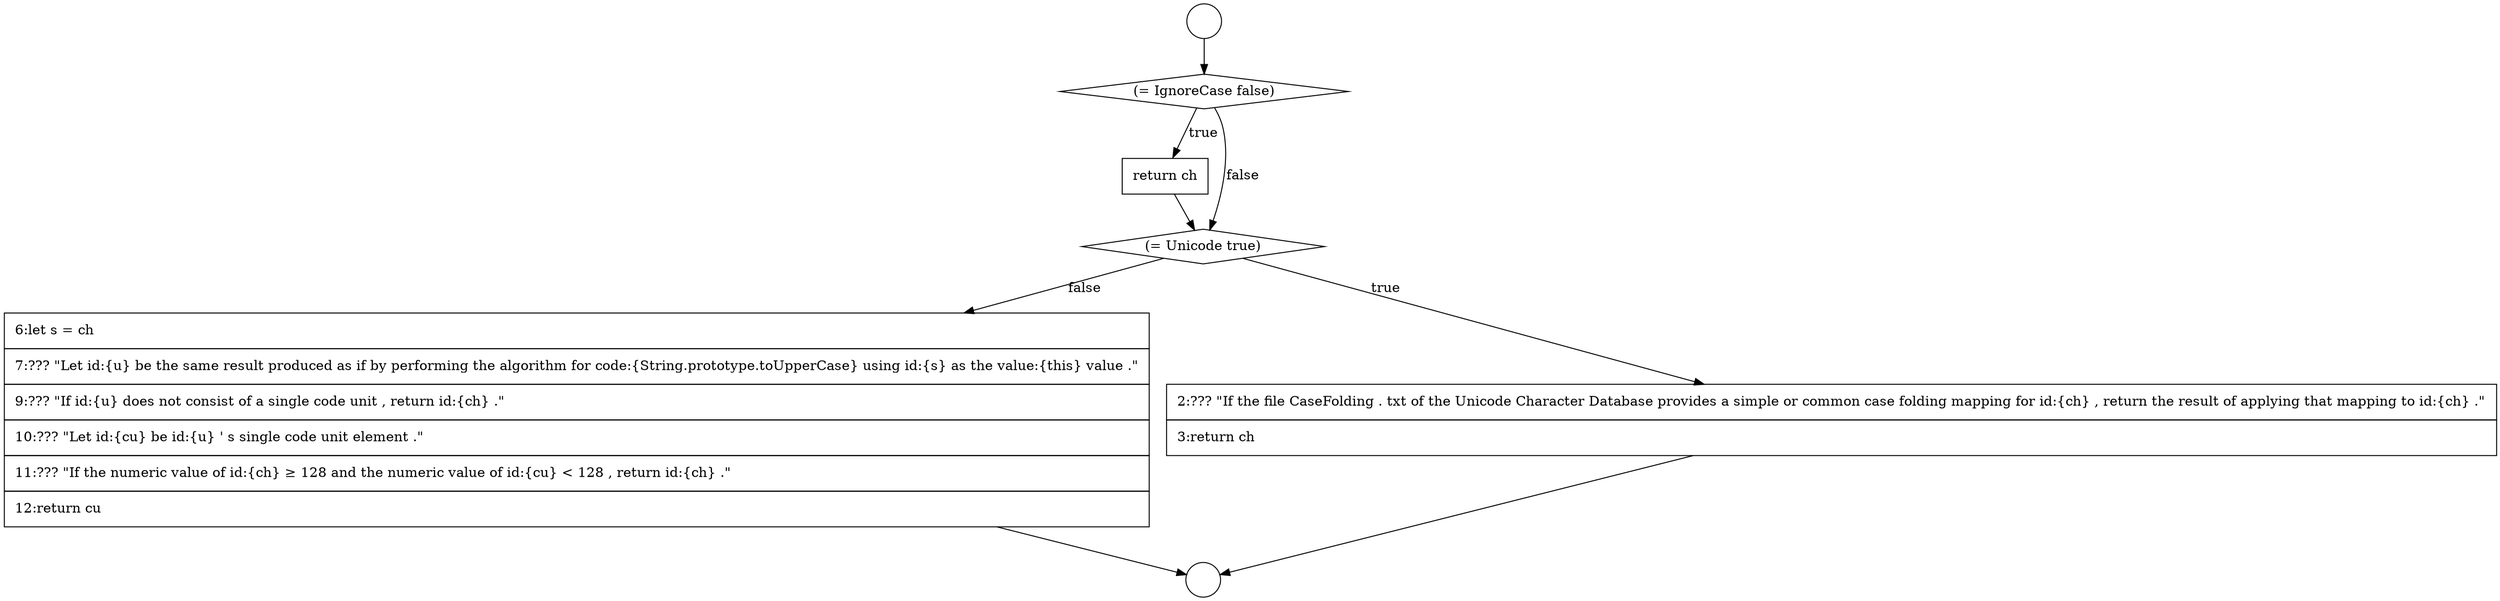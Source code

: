 digraph {
  node13848 [shape=circle label=" " color="black" fillcolor="white" style=filled]
  node13850 [shape=none, margin=0, label=<<font color="black">
    <table border="0" cellborder="1" cellspacing="0" cellpadding="10">
      <tr><td align="left">return ch</td></tr>
    </table>
  </font>> color="black" fillcolor="white" style=filled]
  node13853 [shape=none, margin=0, label=<<font color="black">
    <table border="0" cellborder="1" cellspacing="0" cellpadding="10">
      <tr><td align="left">6:let s = ch</td></tr>
      <tr><td align="left">7:??? &quot;Let id:{u} be the same result produced as if by performing the algorithm for code:{String.prototype.toUpperCase} using id:{s} as the value:{this} value .&quot;</td></tr>
      <tr><td align="left">9:??? &quot;If id:{u} does not consist of a single code unit , return id:{ch} .&quot;</td></tr>
      <tr><td align="left">10:??? &quot;Let id:{cu} be id:{u} ' s single code unit element .&quot;</td></tr>
      <tr><td align="left">11:??? &quot;If the numeric value of id:{ch} &ge; 128 and the numeric value of id:{cu} &lt; 128 , return id:{ch} .&quot;</td></tr>
      <tr><td align="left">12:return cu</td></tr>
    </table>
  </font>> color="black" fillcolor="white" style=filled]
  node13849 [shape=diamond, label=<<font color="black">(= IgnoreCase false)</font>> color="black" fillcolor="white" style=filled]
  node13847 [shape=circle label=" " color="black" fillcolor="white" style=filled]
  node13851 [shape=diamond, label=<<font color="black">(= Unicode true)</font>> color="black" fillcolor="white" style=filled]
  node13852 [shape=none, margin=0, label=<<font color="black">
    <table border="0" cellborder="1" cellspacing="0" cellpadding="10">
      <tr><td align="left">2:??? &quot;If the file CaseFolding . txt of the Unicode Character Database provides a simple or common case folding mapping for id:{ch} , return the result of applying that mapping to id:{ch} .&quot;</td></tr>
      <tr><td align="left">3:return ch</td></tr>
    </table>
  </font>> color="black" fillcolor="white" style=filled]
  node13852 -> node13848 [ color="black"]
  node13851 -> node13852 [label=<<font color="black">true</font>> color="black"]
  node13851 -> node13853 [label=<<font color="black">false</font>> color="black"]
  node13850 -> node13851 [ color="black"]
  node13847 -> node13849 [ color="black"]
  node13853 -> node13848 [ color="black"]
  node13849 -> node13850 [label=<<font color="black">true</font>> color="black"]
  node13849 -> node13851 [label=<<font color="black">false</font>> color="black"]
}
